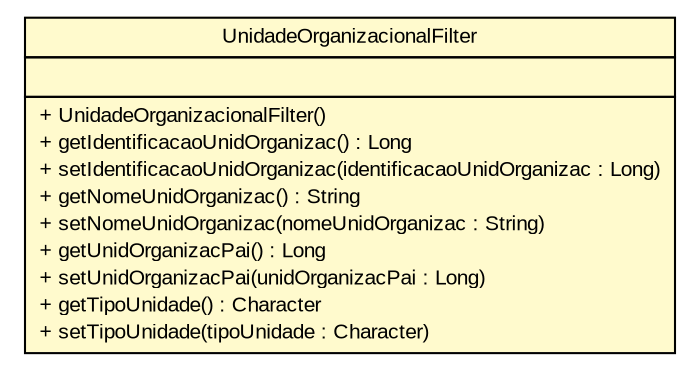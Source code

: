 #!/usr/local/bin/dot
#
# Class diagram 
# Generated by UMLGraph version R5_6 (http://www.umlgraph.org/)
#

digraph G {
	edge [fontname="arial",fontsize=10,labelfontname="arial",labelfontsize=10];
	node [fontname="arial",fontsize=10,shape=plaintext];
	nodesep=0.25;
	ranksep=0.5;
	// br.gov.to.sefaz.seg.business.gestao.service.filter.UnidadeOrganizacionalFilter
	c1079394 [label=<<table title="br.gov.to.sefaz.seg.business.gestao.service.filter.UnidadeOrganizacionalFilter" border="0" cellborder="1" cellspacing="0" cellpadding="2" port="p" bgcolor="lemonChiffon" href="./UnidadeOrganizacionalFilter.html">
		<tr><td><table border="0" cellspacing="0" cellpadding="1">
<tr><td align="center" balign="center"> UnidadeOrganizacionalFilter </td></tr>
		</table></td></tr>
		<tr><td><table border="0" cellspacing="0" cellpadding="1">
<tr><td align="left" balign="left">  </td></tr>
		</table></td></tr>
		<tr><td><table border="0" cellspacing="0" cellpadding="1">
<tr><td align="left" balign="left"> + UnidadeOrganizacionalFilter() </td></tr>
<tr><td align="left" balign="left"> + getIdentificacaoUnidOrganizac() : Long </td></tr>
<tr><td align="left" balign="left"> + setIdentificacaoUnidOrganizac(identificacaoUnidOrganizac : Long) </td></tr>
<tr><td align="left" balign="left"> + getNomeUnidOrganizac() : String </td></tr>
<tr><td align="left" balign="left"> + setNomeUnidOrganizac(nomeUnidOrganizac : String) </td></tr>
<tr><td align="left" balign="left"> + getUnidOrganizacPai() : Long </td></tr>
<tr><td align="left" balign="left"> + setUnidOrganizacPai(unidOrganizacPai : Long) </td></tr>
<tr><td align="left" balign="left"> + getTipoUnidade() : Character </td></tr>
<tr><td align="left" balign="left"> + setTipoUnidade(tipoUnidade : Character) </td></tr>
		</table></td></tr>
		</table>>, URL="./UnidadeOrganizacionalFilter.html", fontname="arial", fontcolor="black", fontsize=10.0];
}

